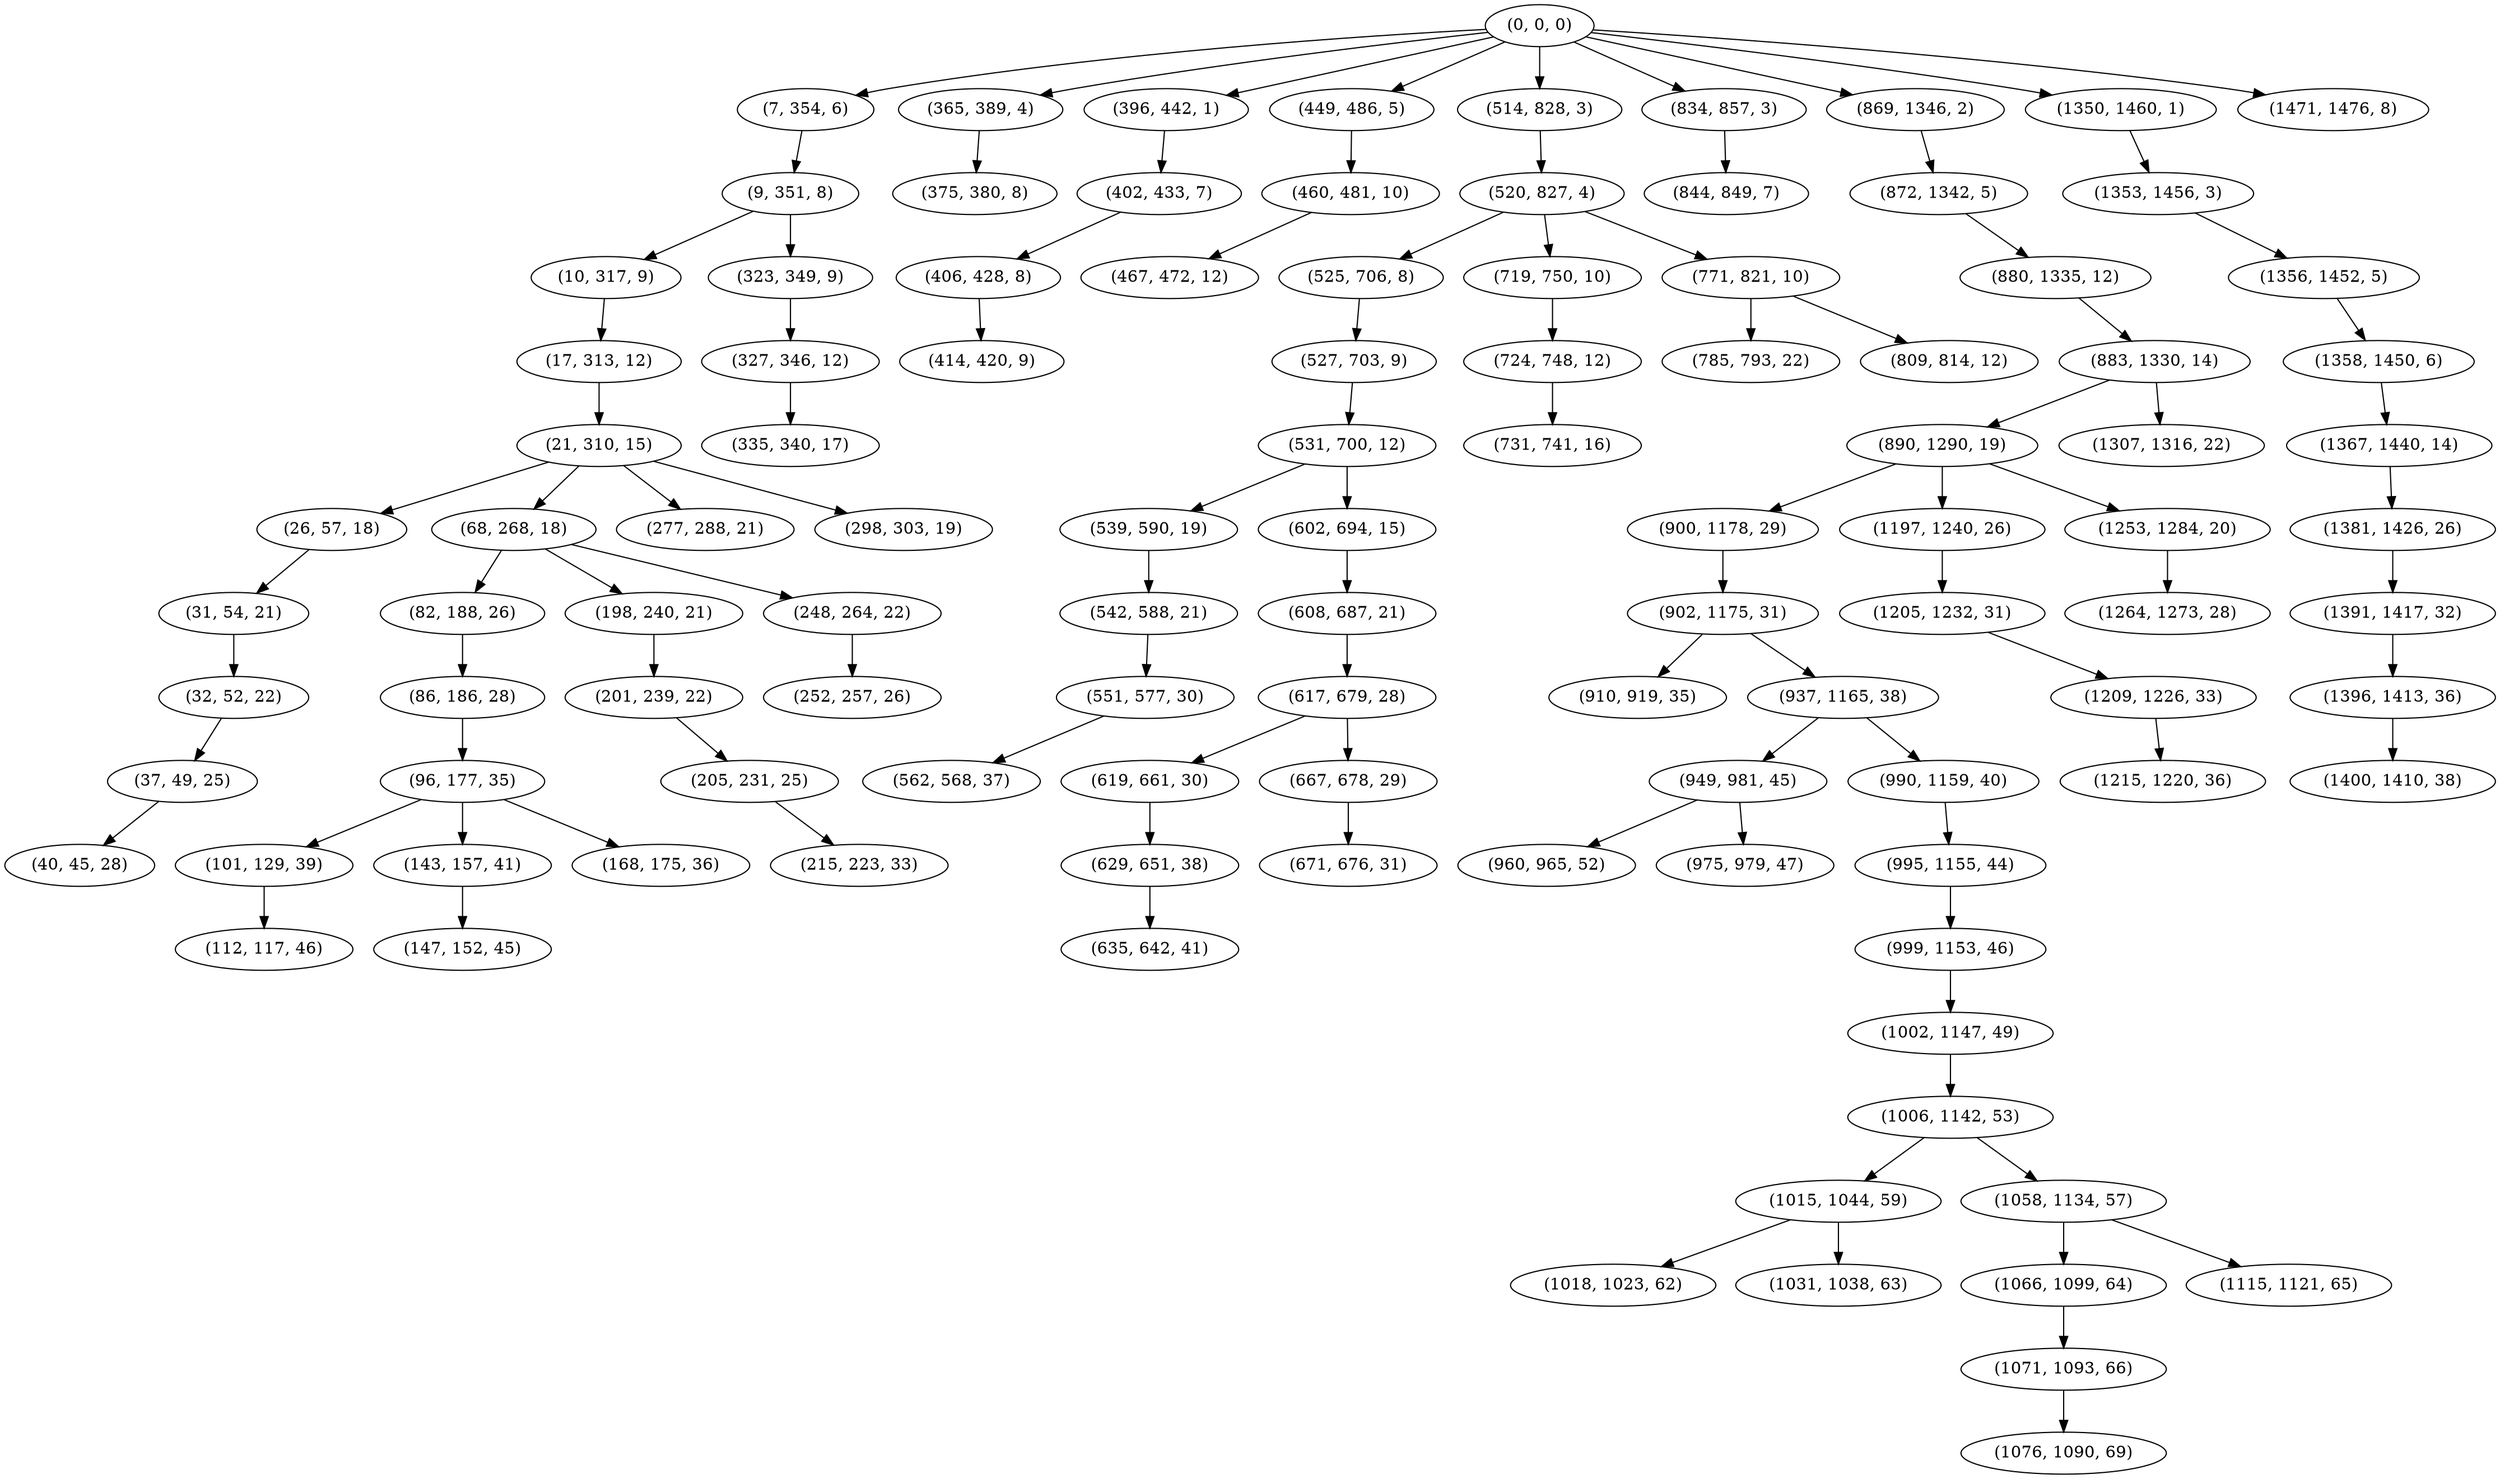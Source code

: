digraph tree {
    "(0, 0, 0)";
    "(7, 354, 6)";
    "(9, 351, 8)";
    "(10, 317, 9)";
    "(17, 313, 12)";
    "(21, 310, 15)";
    "(26, 57, 18)";
    "(31, 54, 21)";
    "(32, 52, 22)";
    "(37, 49, 25)";
    "(40, 45, 28)";
    "(68, 268, 18)";
    "(82, 188, 26)";
    "(86, 186, 28)";
    "(96, 177, 35)";
    "(101, 129, 39)";
    "(112, 117, 46)";
    "(143, 157, 41)";
    "(147, 152, 45)";
    "(168, 175, 36)";
    "(198, 240, 21)";
    "(201, 239, 22)";
    "(205, 231, 25)";
    "(215, 223, 33)";
    "(248, 264, 22)";
    "(252, 257, 26)";
    "(277, 288, 21)";
    "(298, 303, 19)";
    "(323, 349, 9)";
    "(327, 346, 12)";
    "(335, 340, 17)";
    "(365, 389, 4)";
    "(375, 380, 8)";
    "(396, 442, 1)";
    "(402, 433, 7)";
    "(406, 428, 8)";
    "(414, 420, 9)";
    "(449, 486, 5)";
    "(460, 481, 10)";
    "(467, 472, 12)";
    "(514, 828, 3)";
    "(520, 827, 4)";
    "(525, 706, 8)";
    "(527, 703, 9)";
    "(531, 700, 12)";
    "(539, 590, 19)";
    "(542, 588, 21)";
    "(551, 577, 30)";
    "(562, 568, 37)";
    "(602, 694, 15)";
    "(608, 687, 21)";
    "(617, 679, 28)";
    "(619, 661, 30)";
    "(629, 651, 38)";
    "(635, 642, 41)";
    "(667, 678, 29)";
    "(671, 676, 31)";
    "(719, 750, 10)";
    "(724, 748, 12)";
    "(731, 741, 16)";
    "(771, 821, 10)";
    "(785, 793, 22)";
    "(809, 814, 12)";
    "(834, 857, 3)";
    "(844, 849, 7)";
    "(869, 1346, 2)";
    "(872, 1342, 5)";
    "(880, 1335, 12)";
    "(883, 1330, 14)";
    "(890, 1290, 19)";
    "(900, 1178, 29)";
    "(902, 1175, 31)";
    "(910, 919, 35)";
    "(937, 1165, 38)";
    "(949, 981, 45)";
    "(960, 965, 52)";
    "(975, 979, 47)";
    "(990, 1159, 40)";
    "(995, 1155, 44)";
    "(999, 1153, 46)";
    "(1002, 1147, 49)";
    "(1006, 1142, 53)";
    "(1015, 1044, 59)";
    "(1018, 1023, 62)";
    "(1031, 1038, 63)";
    "(1058, 1134, 57)";
    "(1066, 1099, 64)";
    "(1071, 1093, 66)";
    "(1076, 1090, 69)";
    "(1115, 1121, 65)";
    "(1197, 1240, 26)";
    "(1205, 1232, 31)";
    "(1209, 1226, 33)";
    "(1215, 1220, 36)";
    "(1253, 1284, 20)";
    "(1264, 1273, 28)";
    "(1307, 1316, 22)";
    "(1350, 1460, 1)";
    "(1353, 1456, 3)";
    "(1356, 1452, 5)";
    "(1358, 1450, 6)";
    "(1367, 1440, 14)";
    "(1381, 1426, 26)";
    "(1391, 1417, 32)";
    "(1396, 1413, 36)";
    "(1400, 1410, 38)";
    "(1471, 1476, 8)";
    "(0, 0, 0)" -> "(7, 354, 6)";
    "(0, 0, 0)" -> "(365, 389, 4)";
    "(0, 0, 0)" -> "(396, 442, 1)";
    "(0, 0, 0)" -> "(449, 486, 5)";
    "(0, 0, 0)" -> "(514, 828, 3)";
    "(0, 0, 0)" -> "(834, 857, 3)";
    "(0, 0, 0)" -> "(869, 1346, 2)";
    "(0, 0, 0)" -> "(1350, 1460, 1)";
    "(0, 0, 0)" -> "(1471, 1476, 8)";
    "(7, 354, 6)" -> "(9, 351, 8)";
    "(9, 351, 8)" -> "(10, 317, 9)";
    "(9, 351, 8)" -> "(323, 349, 9)";
    "(10, 317, 9)" -> "(17, 313, 12)";
    "(17, 313, 12)" -> "(21, 310, 15)";
    "(21, 310, 15)" -> "(26, 57, 18)";
    "(21, 310, 15)" -> "(68, 268, 18)";
    "(21, 310, 15)" -> "(277, 288, 21)";
    "(21, 310, 15)" -> "(298, 303, 19)";
    "(26, 57, 18)" -> "(31, 54, 21)";
    "(31, 54, 21)" -> "(32, 52, 22)";
    "(32, 52, 22)" -> "(37, 49, 25)";
    "(37, 49, 25)" -> "(40, 45, 28)";
    "(68, 268, 18)" -> "(82, 188, 26)";
    "(68, 268, 18)" -> "(198, 240, 21)";
    "(68, 268, 18)" -> "(248, 264, 22)";
    "(82, 188, 26)" -> "(86, 186, 28)";
    "(86, 186, 28)" -> "(96, 177, 35)";
    "(96, 177, 35)" -> "(101, 129, 39)";
    "(96, 177, 35)" -> "(143, 157, 41)";
    "(96, 177, 35)" -> "(168, 175, 36)";
    "(101, 129, 39)" -> "(112, 117, 46)";
    "(143, 157, 41)" -> "(147, 152, 45)";
    "(198, 240, 21)" -> "(201, 239, 22)";
    "(201, 239, 22)" -> "(205, 231, 25)";
    "(205, 231, 25)" -> "(215, 223, 33)";
    "(248, 264, 22)" -> "(252, 257, 26)";
    "(323, 349, 9)" -> "(327, 346, 12)";
    "(327, 346, 12)" -> "(335, 340, 17)";
    "(365, 389, 4)" -> "(375, 380, 8)";
    "(396, 442, 1)" -> "(402, 433, 7)";
    "(402, 433, 7)" -> "(406, 428, 8)";
    "(406, 428, 8)" -> "(414, 420, 9)";
    "(449, 486, 5)" -> "(460, 481, 10)";
    "(460, 481, 10)" -> "(467, 472, 12)";
    "(514, 828, 3)" -> "(520, 827, 4)";
    "(520, 827, 4)" -> "(525, 706, 8)";
    "(520, 827, 4)" -> "(719, 750, 10)";
    "(520, 827, 4)" -> "(771, 821, 10)";
    "(525, 706, 8)" -> "(527, 703, 9)";
    "(527, 703, 9)" -> "(531, 700, 12)";
    "(531, 700, 12)" -> "(539, 590, 19)";
    "(531, 700, 12)" -> "(602, 694, 15)";
    "(539, 590, 19)" -> "(542, 588, 21)";
    "(542, 588, 21)" -> "(551, 577, 30)";
    "(551, 577, 30)" -> "(562, 568, 37)";
    "(602, 694, 15)" -> "(608, 687, 21)";
    "(608, 687, 21)" -> "(617, 679, 28)";
    "(617, 679, 28)" -> "(619, 661, 30)";
    "(617, 679, 28)" -> "(667, 678, 29)";
    "(619, 661, 30)" -> "(629, 651, 38)";
    "(629, 651, 38)" -> "(635, 642, 41)";
    "(667, 678, 29)" -> "(671, 676, 31)";
    "(719, 750, 10)" -> "(724, 748, 12)";
    "(724, 748, 12)" -> "(731, 741, 16)";
    "(771, 821, 10)" -> "(785, 793, 22)";
    "(771, 821, 10)" -> "(809, 814, 12)";
    "(834, 857, 3)" -> "(844, 849, 7)";
    "(869, 1346, 2)" -> "(872, 1342, 5)";
    "(872, 1342, 5)" -> "(880, 1335, 12)";
    "(880, 1335, 12)" -> "(883, 1330, 14)";
    "(883, 1330, 14)" -> "(890, 1290, 19)";
    "(883, 1330, 14)" -> "(1307, 1316, 22)";
    "(890, 1290, 19)" -> "(900, 1178, 29)";
    "(890, 1290, 19)" -> "(1197, 1240, 26)";
    "(890, 1290, 19)" -> "(1253, 1284, 20)";
    "(900, 1178, 29)" -> "(902, 1175, 31)";
    "(902, 1175, 31)" -> "(910, 919, 35)";
    "(902, 1175, 31)" -> "(937, 1165, 38)";
    "(937, 1165, 38)" -> "(949, 981, 45)";
    "(937, 1165, 38)" -> "(990, 1159, 40)";
    "(949, 981, 45)" -> "(960, 965, 52)";
    "(949, 981, 45)" -> "(975, 979, 47)";
    "(990, 1159, 40)" -> "(995, 1155, 44)";
    "(995, 1155, 44)" -> "(999, 1153, 46)";
    "(999, 1153, 46)" -> "(1002, 1147, 49)";
    "(1002, 1147, 49)" -> "(1006, 1142, 53)";
    "(1006, 1142, 53)" -> "(1015, 1044, 59)";
    "(1006, 1142, 53)" -> "(1058, 1134, 57)";
    "(1015, 1044, 59)" -> "(1018, 1023, 62)";
    "(1015, 1044, 59)" -> "(1031, 1038, 63)";
    "(1058, 1134, 57)" -> "(1066, 1099, 64)";
    "(1058, 1134, 57)" -> "(1115, 1121, 65)";
    "(1066, 1099, 64)" -> "(1071, 1093, 66)";
    "(1071, 1093, 66)" -> "(1076, 1090, 69)";
    "(1197, 1240, 26)" -> "(1205, 1232, 31)";
    "(1205, 1232, 31)" -> "(1209, 1226, 33)";
    "(1209, 1226, 33)" -> "(1215, 1220, 36)";
    "(1253, 1284, 20)" -> "(1264, 1273, 28)";
    "(1350, 1460, 1)" -> "(1353, 1456, 3)";
    "(1353, 1456, 3)" -> "(1356, 1452, 5)";
    "(1356, 1452, 5)" -> "(1358, 1450, 6)";
    "(1358, 1450, 6)" -> "(1367, 1440, 14)";
    "(1367, 1440, 14)" -> "(1381, 1426, 26)";
    "(1381, 1426, 26)" -> "(1391, 1417, 32)";
    "(1391, 1417, 32)" -> "(1396, 1413, 36)";
    "(1396, 1413, 36)" -> "(1400, 1410, 38)";
}
